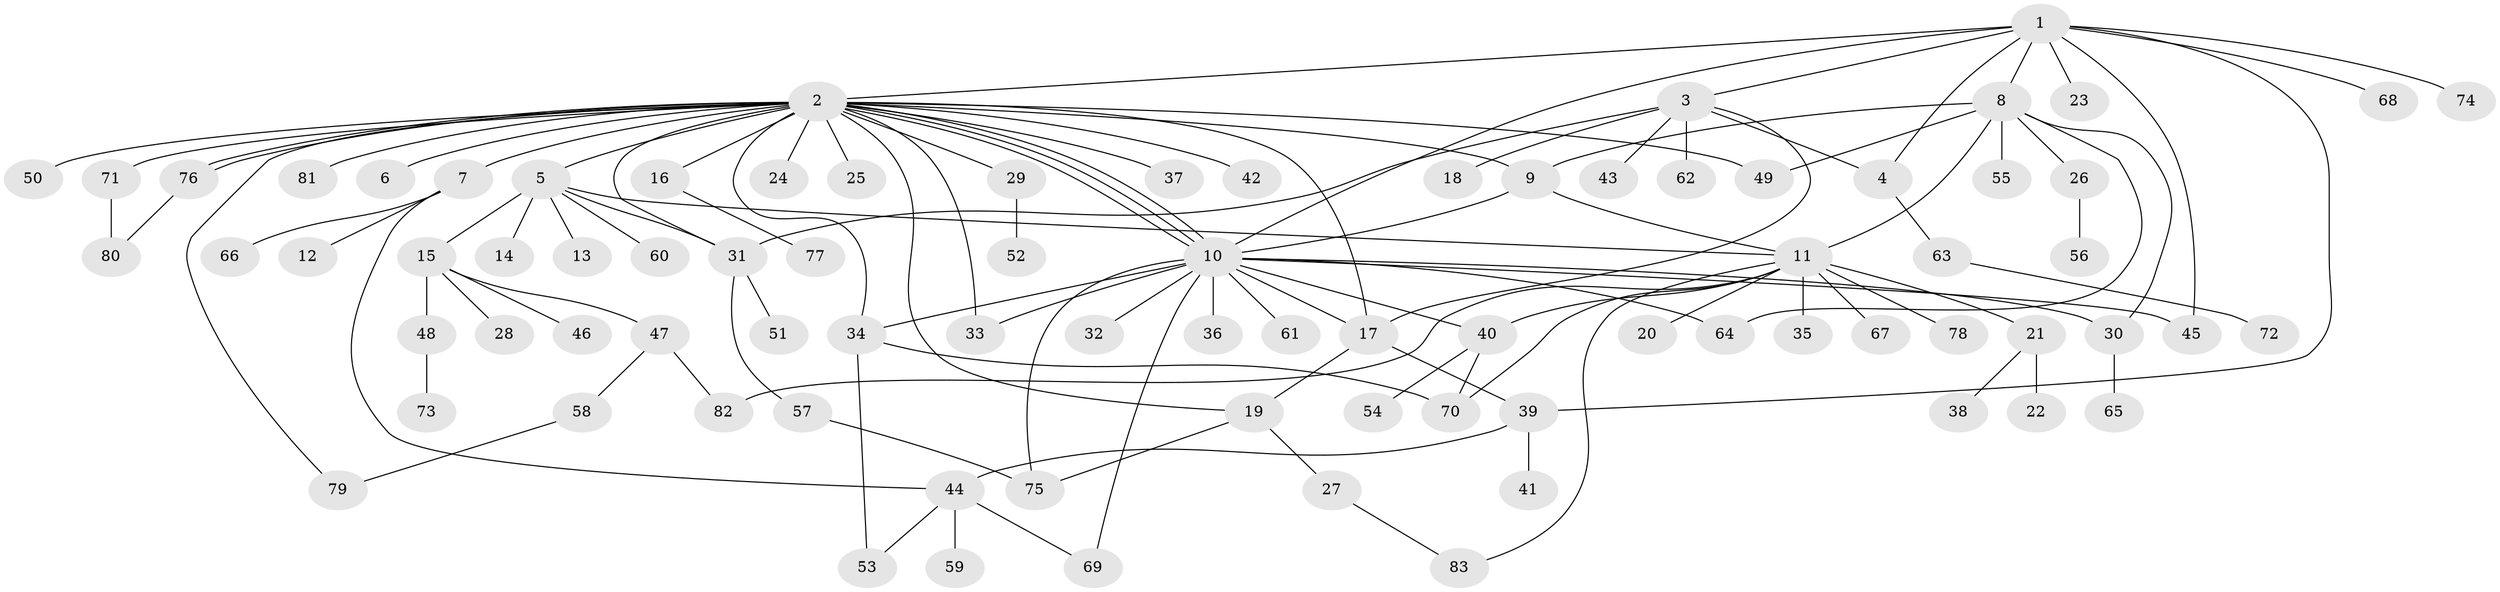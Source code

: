 // coarse degree distribution, {8: 0.02040816326530612, 28: 0.02040816326530612, 7: 0.04081632653061224, 2: 0.16326530612244897, 1: 0.5714285714285714, 3: 0.061224489795918366, 17: 0.02040816326530612, 4: 0.061224489795918366, 6: 0.04081632653061224}
// Generated by graph-tools (version 1.1) at 2025/18/03/04/25 18:18:13]
// undirected, 83 vertices, 115 edges
graph export_dot {
graph [start="1"]
  node [color=gray90,style=filled];
  1;
  2;
  3;
  4;
  5;
  6;
  7;
  8;
  9;
  10;
  11;
  12;
  13;
  14;
  15;
  16;
  17;
  18;
  19;
  20;
  21;
  22;
  23;
  24;
  25;
  26;
  27;
  28;
  29;
  30;
  31;
  32;
  33;
  34;
  35;
  36;
  37;
  38;
  39;
  40;
  41;
  42;
  43;
  44;
  45;
  46;
  47;
  48;
  49;
  50;
  51;
  52;
  53;
  54;
  55;
  56;
  57;
  58;
  59;
  60;
  61;
  62;
  63;
  64;
  65;
  66;
  67;
  68;
  69;
  70;
  71;
  72;
  73;
  74;
  75;
  76;
  77;
  78;
  79;
  80;
  81;
  82;
  83;
  1 -- 2;
  1 -- 3;
  1 -- 4;
  1 -- 8;
  1 -- 10;
  1 -- 23;
  1 -- 39;
  1 -- 45;
  1 -- 68;
  1 -- 74;
  2 -- 5;
  2 -- 6;
  2 -- 7;
  2 -- 9;
  2 -- 10;
  2 -- 10;
  2 -- 10;
  2 -- 16;
  2 -- 17;
  2 -- 19;
  2 -- 24;
  2 -- 25;
  2 -- 29;
  2 -- 31;
  2 -- 33;
  2 -- 34;
  2 -- 37;
  2 -- 42;
  2 -- 49;
  2 -- 50;
  2 -- 71;
  2 -- 76;
  2 -- 76;
  2 -- 79;
  2 -- 81;
  3 -- 4;
  3 -- 17;
  3 -- 18;
  3 -- 31;
  3 -- 43;
  3 -- 62;
  4 -- 63;
  5 -- 11;
  5 -- 13;
  5 -- 14;
  5 -- 15;
  5 -- 31;
  5 -- 60;
  7 -- 12;
  7 -- 44;
  7 -- 66;
  8 -- 9;
  8 -- 11;
  8 -- 26;
  8 -- 30;
  8 -- 49;
  8 -- 55;
  8 -- 64;
  9 -- 10;
  9 -- 11;
  10 -- 17;
  10 -- 30;
  10 -- 32;
  10 -- 33;
  10 -- 34;
  10 -- 36;
  10 -- 40;
  10 -- 45;
  10 -- 61;
  10 -- 64;
  10 -- 69;
  10 -- 75;
  11 -- 20;
  11 -- 21;
  11 -- 35;
  11 -- 40;
  11 -- 67;
  11 -- 70;
  11 -- 78;
  11 -- 82;
  11 -- 83;
  15 -- 28;
  15 -- 46;
  15 -- 47;
  15 -- 48;
  16 -- 77;
  17 -- 19;
  17 -- 39;
  19 -- 27;
  19 -- 75;
  21 -- 22;
  21 -- 38;
  26 -- 56;
  27 -- 83;
  29 -- 52;
  30 -- 65;
  31 -- 51;
  31 -- 57;
  34 -- 53;
  34 -- 70;
  39 -- 41;
  39 -- 44;
  40 -- 54;
  40 -- 70;
  44 -- 53;
  44 -- 59;
  44 -- 69;
  47 -- 58;
  47 -- 82;
  48 -- 73;
  57 -- 75;
  58 -- 79;
  63 -- 72;
  71 -- 80;
  76 -- 80;
}
